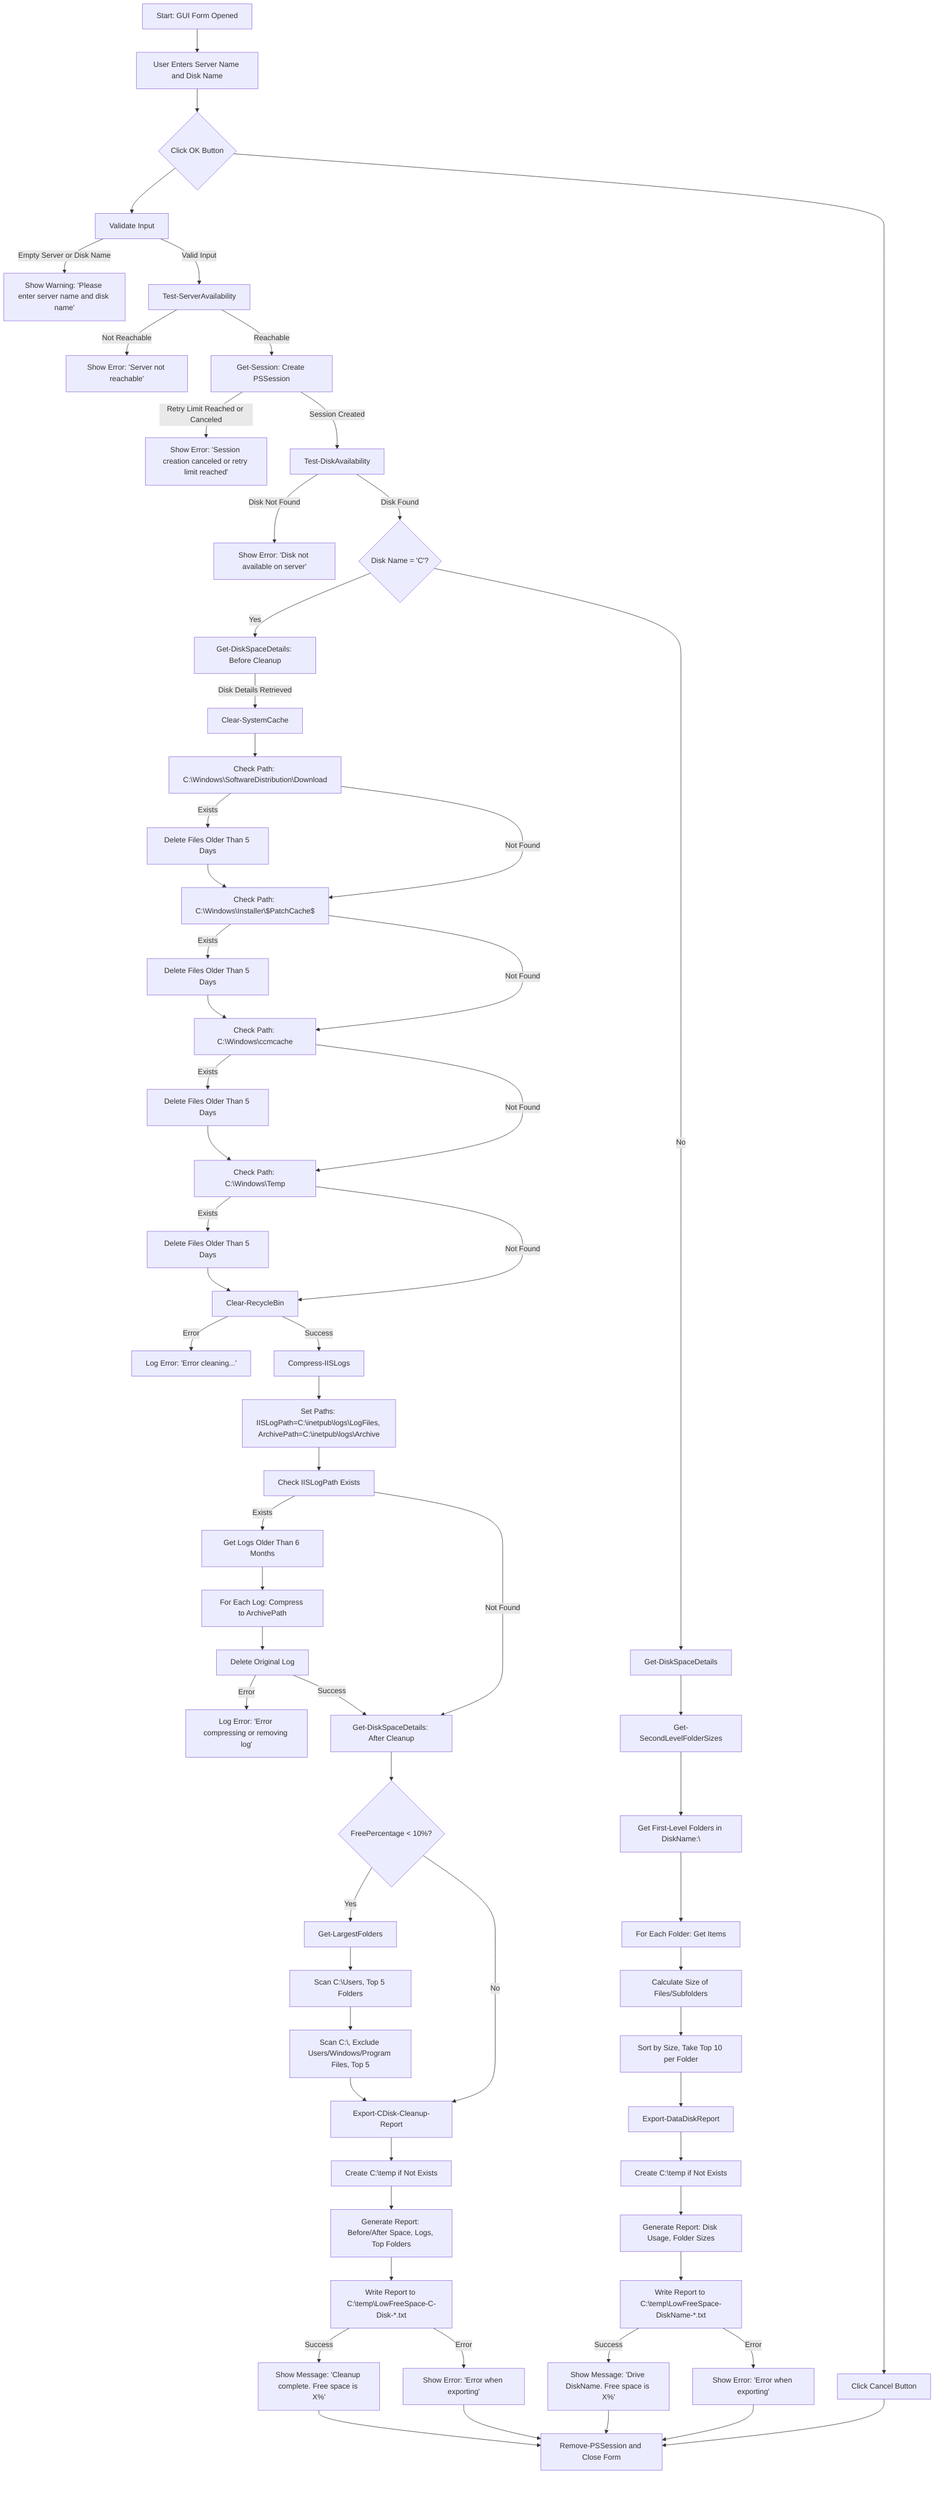 graph TD
    A[Start: GUI Form Opened] --> B[User Enters Server Name and Disk Name]
    B --> C{Click OK Button}
    C --> D[Validate Input]
    D -->|Empty Server or Disk Name| E[Show Warning: 'Please enter server name and disk name']
    D -->|Valid Input| F[Test-ServerAvailability]
    F -->|Not Reachable| G[Show Error: 'Server not reachable']
    F -->|Reachable| H[Get-Session: Create PSSession]
    H -->|Retry Limit Reached or Canceled| I[Show Error: 'Session creation canceled or retry limit reached']
    H -->|Session Created| J[Test-DiskAvailability]
    J -->|Disk Not Found| K[Show Error: 'Disk not available on server']
    J -->|Disk Found| L{Disk Name = 'C'?}

    %% C: Drive Cleanup Path
    L -->|Yes| M[Get-DiskSpaceDetails: Before Cleanup]
    M -->|Disk Details Retrieved| N[Clear-SystemCache]
    N --> N1[Check Path: C:\Windows\SoftwareDistribution\Download]
    N1 -->|Exists| N2[Delete Files Older Than 5 Days]
    N2 --> N3[Check Path: C:\Windows\Installer\$PatchCache$]
    N3 -->|Exists| N4[Delete Files Older Than 5 Days]
    N4 --> N5[Check Path: C:\Windows\ccmcache]
    N5 -->|Exists| N6[Delete Files Older Than 5 Days]
    N6 --> N7[Check Path: C:\Windows\Temp]
    N7 -->|Exists| N8[Delete Files Older Than 5 Days]
    N8 --> N9[Clear-RecycleBin]
    N9 -->|Error| N10[Log Error: 'Error cleaning...']
    N9 -->|Success| O[Compress-IISLogs]
    N1 -->|Not Found| N3
    N3 -->|Not Found| N5
    N5 -->|Not Found| N7
    N7 -->|Not Found| N9

    O --> O1[Set Paths: IISLogPath=C:\inetpub\logs\LogFiles, ArchivePath=C:\inetpub\logs\Archive]
    O1 --> O2[Check IISLogPath Exists]
    O2 -->|Exists| O3[Get Logs Older Than 6 Months]
    O3 --> O4[For Each Log: Compress to ArchivePath]
    O4 --> O5[Delete Original Log]
    O5 -->|Error| O6[Log Error: 'Error compressing or removing log']
    O5 -->|Success| P[Get-DiskSpaceDetails: After Cleanup]
    O2 -->|Not Found| P

    P --> Q{FreePercentage < 10%?}
    Q -->|Yes| R[Get-LargestFolders]
    R --> R1[Scan C:\Users, Top 5 Folders]
    R1 --> R2[Scan C:\, Exclude Users/Windows/Program Files, Top 5]
    R2 --> S[Export-CDisk-Cleanup-Report]
    Q -->|No| S
    S --> S1[Create C:\temp if Not Exists]
    S1 --> S2[Generate Report: Before/After Space, Logs, Top Folders]
    S2 --> S3[Write Report to C:\temp\LowFreeSpace-C-Disk-*.txt]
    S3 -->|Success| T[Show Message: 'Cleanup complete. Free space is X%']
    S3 -->|Error| T1[Show Error: 'Error when exporting']

    %% Non-C: Drive Analysis Path
    L -->|No| V[Get-DiskSpaceDetails]
    V --> W[Get-SecondLevelFolderSizes]
    W --> W1[Get First-Level Folders in DiskName:\]
    W1 --> W2[For Each Folder: Get Items]
    W2 --> W3[Calculate Size of Files/Subfolders]
    W3 --> W4[Sort by Size, Take Top 10 per Folder]
    W4 --> X[Export-DataDiskReport]
    X --> X1[Create C:\temp if Not Exists]
    X1 --> X2[Generate Report: Disk Usage, Folder Sizes]
    X2 --> X3[Write Report to C:\temp\LowFreeSpace-DiskName-*.txt]
    X3 -->|Success| Y[Show Message: 'Drive DiskName. Free space is X%']
    X3 -->|Error| Y1[Show Error: 'Error when exporting']

    %% Cleanup and Exit
    T --> U[Remove-PSSession and Close Form]
    Y --> U
    T1 --> U
    Y1 --> U
    C --> Z[Click Cancel Button]
    Z --> U
